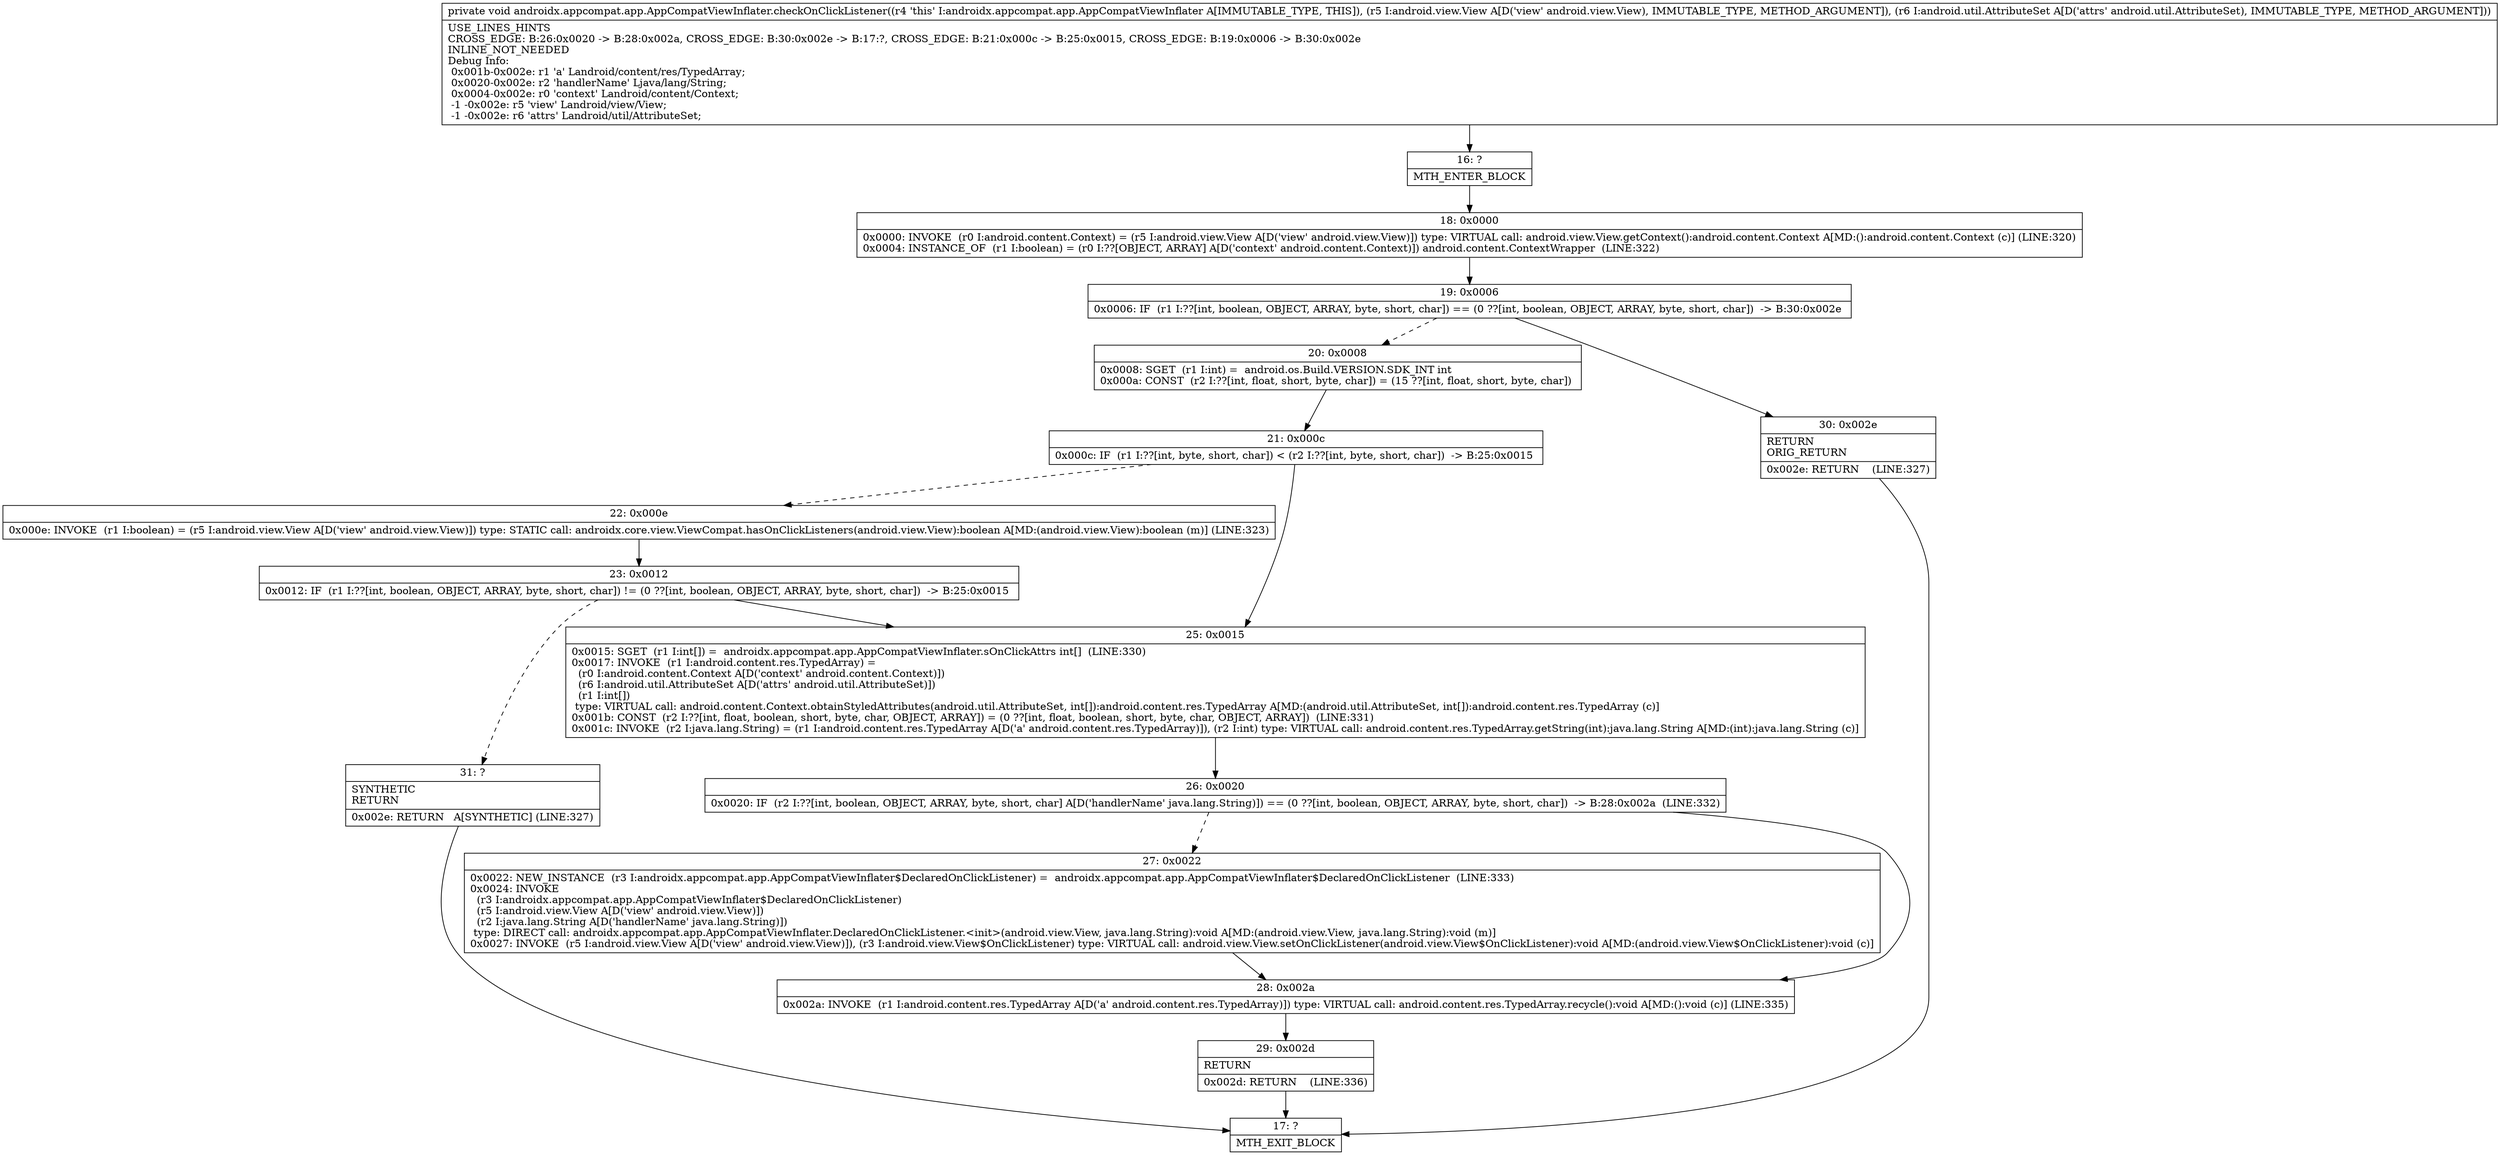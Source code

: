 digraph "CFG forandroidx.appcompat.app.AppCompatViewInflater.checkOnClickListener(Landroid\/view\/View;Landroid\/util\/AttributeSet;)V" {
Node_16 [shape=record,label="{16\:\ ?|MTH_ENTER_BLOCK\l}"];
Node_18 [shape=record,label="{18\:\ 0x0000|0x0000: INVOKE  (r0 I:android.content.Context) = (r5 I:android.view.View A[D('view' android.view.View)]) type: VIRTUAL call: android.view.View.getContext():android.content.Context A[MD:():android.content.Context (c)] (LINE:320)\l0x0004: INSTANCE_OF  (r1 I:boolean) = (r0 I:??[OBJECT, ARRAY] A[D('context' android.content.Context)]) android.content.ContextWrapper  (LINE:322)\l}"];
Node_19 [shape=record,label="{19\:\ 0x0006|0x0006: IF  (r1 I:??[int, boolean, OBJECT, ARRAY, byte, short, char]) == (0 ??[int, boolean, OBJECT, ARRAY, byte, short, char])  \-\> B:30:0x002e \l}"];
Node_20 [shape=record,label="{20\:\ 0x0008|0x0008: SGET  (r1 I:int) =  android.os.Build.VERSION.SDK_INT int \l0x000a: CONST  (r2 I:??[int, float, short, byte, char]) = (15 ??[int, float, short, byte, char]) \l}"];
Node_21 [shape=record,label="{21\:\ 0x000c|0x000c: IF  (r1 I:??[int, byte, short, char]) \< (r2 I:??[int, byte, short, char])  \-\> B:25:0x0015 \l}"];
Node_22 [shape=record,label="{22\:\ 0x000e|0x000e: INVOKE  (r1 I:boolean) = (r5 I:android.view.View A[D('view' android.view.View)]) type: STATIC call: androidx.core.view.ViewCompat.hasOnClickListeners(android.view.View):boolean A[MD:(android.view.View):boolean (m)] (LINE:323)\l}"];
Node_23 [shape=record,label="{23\:\ 0x0012|0x0012: IF  (r1 I:??[int, boolean, OBJECT, ARRAY, byte, short, char]) != (0 ??[int, boolean, OBJECT, ARRAY, byte, short, char])  \-\> B:25:0x0015 \l}"];
Node_31 [shape=record,label="{31\:\ ?|SYNTHETIC\lRETURN\l|0x002e: RETURN   A[SYNTHETIC] (LINE:327)\l}"];
Node_17 [shape=record,label="{17\:\ ?|MTH_EXIT_BLOCK\l}"];
Node_25 [shape=record,label="{25\:\ 0x0015|0x0015: SGET  (r1 I:int[]) =  androidx.appcompat.app.AppCompatViewInflater.sOnClickAttrs int[]  (LINE:330)\l0x0017: INVOKE  (r1 I:android.content.res.TypedArray) = \l  (r0 I:android.content.Context A[D('context' android.content.Context)])\l  (r6 I:android.util.AttributeSet A[D('attrs' android.util.AttributeSet)])\l  (r1 I:int[])\l type: VIRTUAL call: android.content.Context.obtainStyledAttributes(android.util.AttributeSet, int[]):android.content.res.TypedArray A[MD:(android.util.AttributeSet, int[]):android.content.res.TypedArray (c)]\l0x001b: CONST  (r2 I:??[int, float, boolean, short, byte, char, OBJECT, ARRAY]) = (0 ??[int, float, boolean, short, byte, char, OBJECT, ARRAY])  (LINE:331)\l0x001c: INVOKE  (r2 I:java.lang.String) = (r1 I:android.content.res.TypedArray A[D('a' android.content.res.TypedArray)]), (r2 I:int) type: VIRTUAL call: android.content.res.TypedArray.getString(int):java.lang.String A[MD:(int):java.lang.String (c)]\l}"];
Node_26 [shape=record,label="{26\:\ 0x0020|0x0020: IF  (r2 I:??[int, boolean, OBJECT, ARRAY, byte, short, char] A[D('handlerName' java.lang.String)]) == (0 ??[int, boolean, OBJECT, ARRAY, byte, short, char])  \-\> B:28:0x002a  (LINE:332)\l}"];
Node_27 [shape=record,label="{27\:\ 0x0022|0x0022: NEW_INSTANCE  (r3 I:androidx.appcompat.app.AppCompatViewInflater$DeclaredOnClickListener) =  androidx.appcompat.app.AppCompatViewInflater$DeclaredOnClickListener  (LINE:333)\l0x0024: INVOKE  \l  (r3 I:androidx.appcompat.app.AppCompatViewInflater$DeclaredOnClickListener)\l  (r5 I:android.view.View A[D('view' android.view.View)])\l  (r2 I:java.lang.String A[D('handlerName' java.lang.String)])\l type: DIRECT call: androidx.appcompat.app.AppCompatViewInflater.DeclaredOnClickListener.\<init\>(android.view.View, java.lang.String):void A[MD:(android.view.View, java.lang.String):void (m)]\l0x0027: INVOKE  (r5 I:android.view.View A[D('view' android.view.View)]), (r3 I:android.view.View$OnClickListener) type: VIRTUAL call: android.view.View.setOnClickListener(android.view.View$OnClickListener):void A[MD:(android.view.View$OnClickListener):void (c)]\l}"];
Node_28 [shape=record,label="{28\:\ 0x002a|0x002a: INVOKE  (r1 I:android.content.res.TypedArray A[D('a' android.content.res.TypedArray)]) type: VIRTUAL call: android.content.res.TypedArray.recycle():void A[MD:():void (c)] (LINE:335)\l}"];
Node_29 [shape=record,label="{29\:\ 0x002d|RETURN\l|0x002d: RETURN    (LINE:336)\l}"];
Node_30 [shape=record,label="{30\:\ 0x002e|RETURN\lORIG_RETURN\l|0x002e: RETURN    (LINE:327)\l}"];
MethodNode[shape=record,label="{private void androidx.appcompat.app.AppCompatViewInflater.checkOnClickListener((r4 'this' I:androidx.appcompat.app.AppCompatViewInflater A[IMMUTABLE_TYPE, THIS]), (r5 I:android.view.View A[D('view' android.view.View), IMMUTABLE_TYPE, METHOD_ARGUMENT]), (r6 I:android.util.AttributeSet A[D('attrs' android.util.AttributeSet), IMMUTABLE_TYPE, METHOD_ARGUMENT]))  | USE_LINES_HINTS\lCROSS_EDGE: B:26:0x0020 \-\> B:28:0x002a, CROSS_EDGE: B:30:0x002e \-\> B:17:?, CROSS_EDGE: B:21:0x000c \-\> B:25:0x0015, CROSS_EDGE: B:19:0x0006 \-\> B:30:0x002e\lINLINE_NOT_NEEDED\lDebug Info:\l  0x001b\-0x002e: r1 'a' Landroid\/content\/res\/TypedArray;\l  0x0020\-0x002e: r2 'handlerName' Ljava\/lang\/String;\l  0x0004\-0x002e: r0 'context' Landroid\/content\/Context;\l  \-1 \-0x002e: r5 'view' Landroid\/view\/View;\l  \-1 \-0x002e: r6 'attrs' Landroid\/util\/AttributeSet;\l}"];
MethodNode -> Node_16;Node_16 -> Node_18;
Node_18 -> Node_19;
Node_19 -> Node_20[style=dashed];
Node_19 -> Node_30;
Node_20 -> Node_21;
Node_21 -> Node_22[style=dashed];
Node_21 -> Node_25;
Node_22 -> Node_23;
Node_23 -> Node_25;
Node_23 -> Node_31[style=dashed];
Node_31 -> Node_17;
Node_25 -> Node_26;
Node_26 -> Node_27[style=dashed];
Node_26 -> Node_28;
Node_27 -> Node_28;
Node_28 -> Node_29;
Node_29 -> Node_17;
Node_30 -> Node_17;
}

